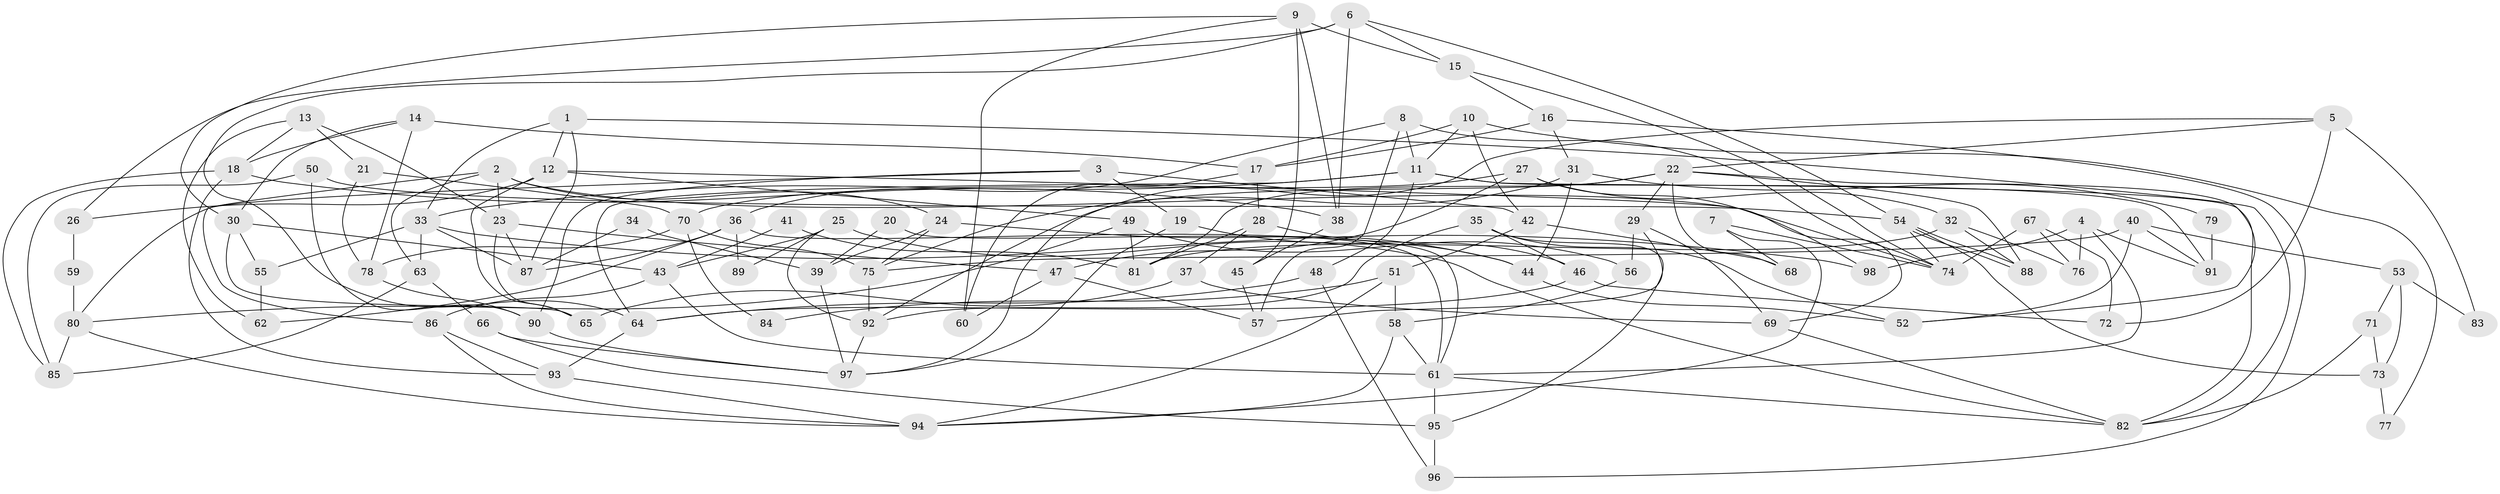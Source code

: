 // coarse degree distribution, {8: 0.06557377049180328, 7: 0.14754098360655737, 6: 0.14754098360655737, 5: 0.21311475409836064, 4: 0.19672131147540983, 9: 0.03278688524590164, 3: 0.09836065573770492, 2: 0.09836065573770492}
// Generated by graph-tools (version 1.1) at 2025/41/03/06/25 10:41:59]
// undirected, 98 vertices, 196 edges
graph export_dot {
graph [start="1"]
  node [color=gray90,style=filled];
  1;
  2;
  3;
  4;
  5;
  6;
  7;
  8;
  9;
  10;
  11;
  12;
  13;
  14;
  15;
  16;
  17;
  18;
  19;
  20;
  21;
  22;
  23;
  24;
  25;
  26;
  27;
  28;
  29;
  30;
  31;
  32;
  33;
  34;
  35;
  36;
  37;
  38;
  39;
  40;
  41;
  42;
  43;
  44;
  45;
  46;
  47;
  48;
  49;
  50;
  51;
  52;
  53;
  54;
  55;
  56;
  57;
  58;
  59;
  60;
  61;
  62;
  63;
  64;
  65;
  66;
  67;
  68;
  69;
  70;
  71;
  72;
  73;
  74;
  75;
  76;
  77;
  78;
  79;
  80;
  81;
  82;
  83;
  84;
  85;
  86;
  87;
  88;
  89;
  90;
  91;
  92;
  93;
  94;
  95;
  96;
  97;
  98;
  1 -- 87;
  1 -- 12;
  1 -- 33;
  1 -- 82;
  2 -- 74;
  2 -- 24;
  2 -- 23;
  2 -- 63;
  2 -- 86;
  3 -- 80;
  3 -- 42;
  3 -- 19;
  3 -- 90;
  4 -- 98;
  4 -- 76;
  4 -- 61;
  4 -- 91;
  5 -- 22;
  5 -- 97;
  5 -- 72;
  5 -- 83;
  6 -- 54;
  6 -- 64;
  6 -- 15;
  6 -- 26;
  6 -- 38;
  7 -- 74;
  7 -- 94;
  7 -- 68;
  8 -- 11;
  8 -- 74;
  8 -- 36;
  8 -- 57;
  9 -- 38;
  9 -- 30;
  9 -- 15;
  9 -- 45;
  9 -- 60;
  10 -- 42;
  10 -- 11;
  10 -- 17;
  10 -- 77;
  11 -- 33;
  11 -- 82;
  11 -- 48;
  11 -- 64;
  11 -- 91;
  12 -- 69;
  12 -- 49;
  12 -- 26;
  12 -- 65;
  13 -- 18;
  13 -- 23;
  13 -- 21;
  13 -- 62;
  14 -- 30;
  14 -- 18;
  14 -- 17;
  14 -- 78;
  15 -- 16;
  15 -- 74;
  16 -- 17;
  16 -- 31;
  16 -- 96;
  17 -- 28;
  17 -- 60;
  18 -- 38;
  18 -- 93;
  18 -- 85;
  19 -- 97;
  19 -- 44;
  20 -- 39;
  20 -- 61;
  21 -- 70;
  21 -- 78;
  22 -- 92;
  22 -- 29;
  22 -- 52;
  22 -- 68;
  22 -- 81;
  22 -- 88;
  23 -- 47;
  23 -- 65;
  23 -- 87;
  24 -- 44;
  24 -- 75;
  24 -- 39;
  25 -- 82;
  25 -- 43;
  25 -- 89;
  25 -- 92;
  26 -- 59;
  27 -- 70;
  27 -- 47;
  27 -- 32;
  27 -- 98;
  28 -- 81;
  28 -- 37;
  28 -- 46;
  29 -- 69;
  29 -- 56;
  29 -- 57;
  30 -- 65;
  30 -- 55;
  30 -- 43;
  31 -- 44;
  31 -- 75;
  31 -- 79;
  32 -- 88;
  32 -- 76;
  32 -- 81;
  33 -- 63;
  33 -- 55;
  33 -- 87;
  33 -- 98;
  34 -- 87;
  34 -- 39;
  35 -- 52;
  35 -- 46;
  35 -- 92;
  35 -- 95;
  36 -- 87;
  36 -- 61;
  36 -- 62;
  36 -- 89;
  37 -- 65;
  37 -- 69;
  38 -- 45;
  39 -- 97;
  40 -- 75;
  40 -- 91;
  40 -- 52;
  40 -- 53;
  41 -- 43;
  41 -- 81;
  42 -- 68;
  42 -- 51;
  43 -- 61;
  43 -- 86;
  44 -- 52;
  45 -- 57;
  46 -- 64;
  46 -- 72;
  47 -- 60;
  47 -- 57;
  48 -- 96;
  48 -- 64;
  49 -- 80;
  49 -- 81;
  49 -- 56;
  50 -- 90;
  50 -- 85;
  50 -- 54;
  51 -- 58;
  51 -- 94;
  51 -- 84;
  53 -- 71;
  53 -- 73;
  53 -- 83;
  54 -- 88;
  54 -- 88;
  54 -- 73;
  54 -- 74;
  55 -- 62;
  56 -- 58;
  58 -- 94;
  58 -- 61;
  59 -- 80;
  61 -- 82;
  61 -- 95;
  63 -- 66;
  63 -- 85;
  64 -- 93;
  66 -- 95;
  66 -- 97;
  67 -- 72;
  67 -- 74;
  67 -- 76;
  69 -- 82;
  70 -- 75;
  70 -- 78;
  70 -- 84;
  71 -- 73;
  71 -- 82;
  73 -- 77;
  75 -- 92;
  78 -- 90;
  79 -- 91;
  80 -- 85;
  80 -- 94;
  86 -- 93;
  86 -- 94;
  90 -- 97;
  92 -- 97;
  93 -- 94;
  95 -- 96;
}
